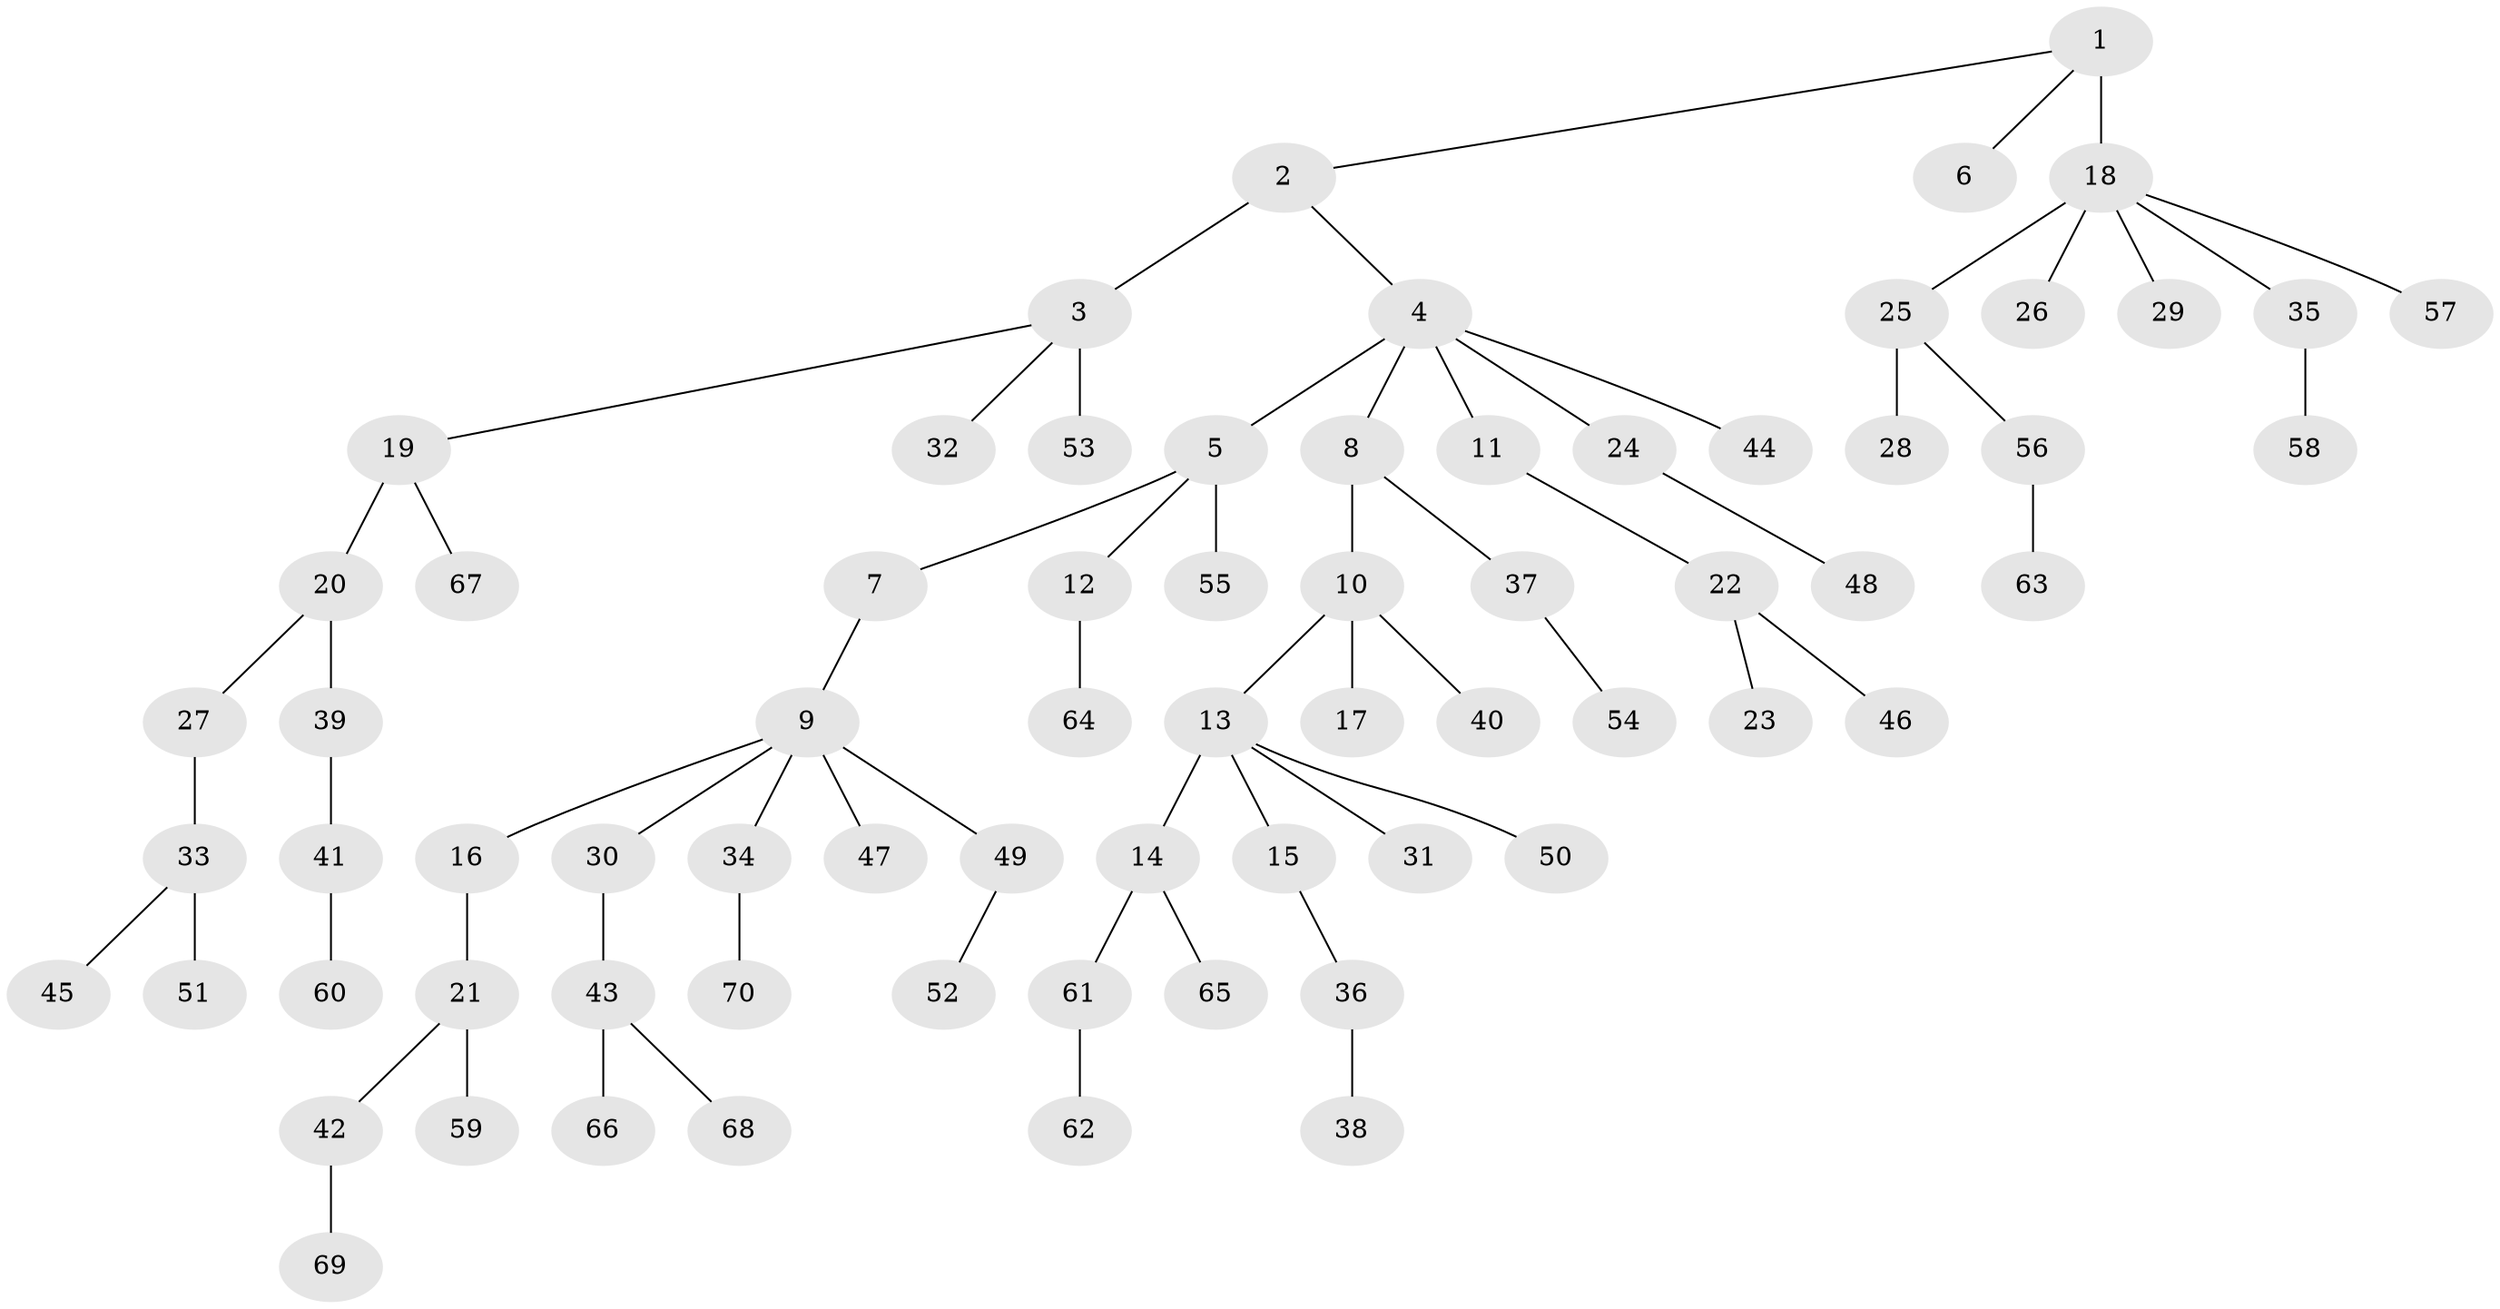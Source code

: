 // original degree distribution, {7: 0.02142857142857143, 3: 0.15, 6: 0.014285714285714285, 5: 0.03571428571428571, 1: 0.4785714285714286, 2: 0.2785714285714286, 4: 0.02142857142857143}
// Generated by graph-tools (version 1.1) at 2025/36/03/09/25 02:36:33]
// undirected, 70 vertices, 69 edges
graph export_dot {
graph [start="1"]
  node [color=gray90,style=filled];
  1;
  2;
  3;
  4;
  5;
  6;
  7;
  8;
  9;
  10;
  11;
  12;
  13;
  14;
  15;
  16;
  17;
  18;
  19;
  20;
  21;
  22;
  23;
  24;
  25;
  26;
  27;
  28;
  29;
  30;
  31;
  32;
  33;
  34;
  35;
  36;
  37;
  38;
  39;
  40;
  41;
  42;
  43;
  44;
  45;
  46;
  47;
  48;
  49;
  50;
  51;
  52;
  53;
  54;
  55;
  56;
  57;
  58;
  59;
  60;
  61;
  62;
  63;
  64;
  65;
  66;
  67;
  68;
  69;
  70;
  1 -- 2 [weight=1.0];
  1 -- 6 [weight=1.0];
  1 -- 18 [weight=4.0];
  2 -- 3 [weight=2.0];
  2 -- 4 [weight=1.0];
  3 -- 19 [weight=1.0];
  3 -- 32 [weight=1.0];
  3 -- 53 [weight=1.0];
  4 -- 5 [weight=1.0];
  4 -- 8 [weight=1.0];
  4 -- 11 [weight=1.0];
  4 -- 24 [weight=1.0];
  4 -- 44 [weight=1.0];
  5 -- 7 [weight=1.0];
  5 -- 12 [weight=1.0];
  5 -- 55 [weight=1.0];
  7 -- 9 [weight=1.0];
  8 -- 10 [weight=1.0];
  8 -- 37 [weight=1.0];
  9 -- 16 [weight=1.0];
  9 -- 30 [weight=1.0];
  9 -- 34 [weight=1.0];
  9 -- 47 [weight=1.0];
  9 -- 49 [weight=1.0];
  10 -- 13 [weight=1.0];
  10 -- 17 [weight=1.0];
  10 -- 40 [weight=1.0];
  11 -- 22 [weight=1.0];
  12 -- 64 [weight=1.0];
  13 -- 14 [weight=1.0];
  13 -- 15 [weight=1.0];
  13 -- 31 [weight=1.0];
  13 -- 50 [weight=1.0];
  14 -- 61 [weight=1.0];
  14 -- 65 [weight=1.0];
  15 -- 36 [weight=1.0];
  16 -- 21 [weight=1.0];
  18 -- 25 [weight=1.0];
  18 -- 26 [weight=1.0];
  18 -- 29 [weight=1.0];
  18 -- 35 [weight=1.0];
  18 -- 57 [weight=1.0];
  19 -- 20 [weight=2.0];
  19 -- 67 [weight=1.0];
  20 -- 27 [weight=1.0];
  20 -- 39 [weight=1.0];
  21 -- 42 [weight=2.0];
  21 -- 59 [weight=1.0];
  22 -- 23 [weight=1.0];
  22 -- 46 [weight=1.0];
  24 -- 48 [weight=1.0];
  25 -- 28 [weight=1.0];
  25 -- 56 [weight=1.0];
  27 -- 33 [weight=1.0];
  30 -- 43 [weight=3.0];
  33 -- 45 [weight=1.0];
  33 -- 51 [weight=1.0];
  34 -- 70 [weight=1.0];
  35 -- 58 [weight=2.0];
  36 -- 38 [weight=1.0];
  37 -- 54 [weight=1.0];
  39 -- 41 [weight=1.0];
  41 -- 60 [weight=1.0];
  42 -- 69 [weight=1.0];
  43 -- 66 [weight=1.0];
  43 -- 68 [weight=1.0];
  49 -- 52 [weight=1.0];
  56 -- 63 [weight=1.0];
  61 -- 62 [weight=1.0];
}
